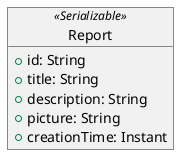 @startuml
'https://plantuml.com/object-diagram

object Report <<Serializable>> {
    + id: String
    + title: String
    + description: String
    + picture: String
    + creationTime: Instant

}


@enduml
